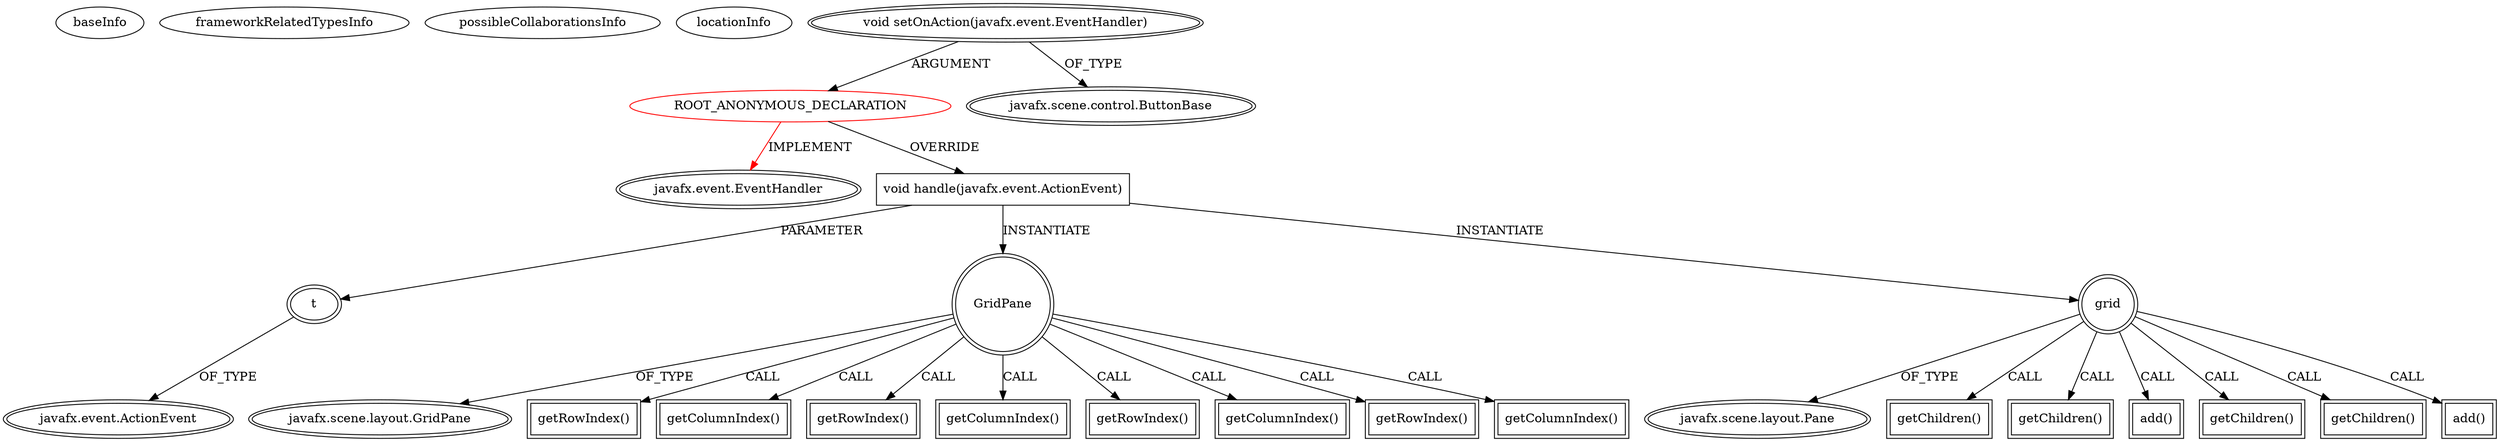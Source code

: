 digraph {
baseInfo[graphId=2382,category="extension_graph",isAnonymous=true,possibleRelation=false]
frameworkRelatedTypesInfo[0="javafx.event.EventHandler"]
possibleCollaborationsInfo[]
locationInfo[projectName="davelet-InternationalChess-JavaFX2",filePath="/davelet-InternationalChess-JavaFX2/InternationalChess-JavaFX2-master/src/cn/davelet/internationalchess/InternationalChess.java",contextSignature="void start(javafx.stage.Stage)",graphId="2382"]
0[label="ROOT_ANONYMOUS_DECLARATION",vertexType="ROOT_ANONYMOUS_DECLARATION",isFrameworkType=false,color=red]
1[label="javafx.event.EventHandler",vertexType="FRAMEWORK_INTERFACE_TYPE",isFrameworkType=true,peripheries=2]
2[label="void setOnAction(javafx.event.EventHandler)",vertexType="OUTSIDE_CALL",isFrameworkType=true,peripheries=2]
3[label="javafx.scene.control.ButtonBase",vertexType="FRAMEWORK_CLASS_TYPE",isFrameworkType=true,peripheries=2]
4[label="void handle(javafx.event.ActionEvent)",vertexType="OVERRIDING_METHOD_DECLARATION",isFrameworkType=false,shape=box]
5[label="t",vertexType="PARAMETER_DECLARATION",isFrameworkType=true,peripheries=2]
6[label="javafx.event.ActionEvent",vertexType="FRAMEWORK_CLASS_TYPE",isFrameworkType=true,peripheries=2]
7[label="GridPane",vertexType="VARIABLE_EXPRESION",isFrameworkType=true,peripheries=2,shape=circle]
9[label="javafx.scene.layout.GridPane",vertexType="FRAMEWORK_CLASS_TYPE",isFrameworkType=true,peripheries=2]
8[label="getRowIndex()",vertexType="INSIDE_CALL",isFrameworkType=true,peripheries=2,shape=box]
11[label="getColumnIndex()",vertexType="INSIDE_CALL",isFrameworkType=true,peripheries=2,shape=box]
13[label="getRowIndex()",vertexType="INSIDE_CALL",isFrameworkType=true,peripheries=2,shape=box]
15[label="getColumnIndex()",vertexType="INSIDE_CALL",isFrameworkType=true,peripheries=2,shape=box]
16[label="grid",vertexType="VARIABLE_EXPRESION",isFrameworkType=true,peripheries=2,shape=circle]
18[label="javafx.scene.layout.Pane",vertexType="FRAMEWORK_CLASS_TYPE",isFrameworkType=true,peripheries=2]
17[label="getChildren()",vertexType="INSIDE_CALL",isFrameworkType=true,peripheries=2,shape=box]
20[label="getChildren()",vertexType="INSIDE_CALL",isFrameworkType=true,peripheries=2,shape=box]
22[label="add()",vertexType="INSIDE_CALL",isFrameworkType=true,peripheries=2,shape=box]
24[label="getRowIndex()",vertexType="INSIDE_CALL",isFrameworkType=true,peripheries=2,shape=box]
26[label="getColumnIndex()",vertexType="INSIDE_CALL",isFrameworkType=true,peripheries=2,shape=box]
28[label="getRowIndex()",vertexType="INSIDE_CALL",isFrameworkType=true,peripheries=2,shape=box]
30[label="getColumnIndex()",vertexType="INSIDE_CALL",isFrameworkType=true,peripheries=2,shape=box]
32[label="getChildren()",vertexType="INSIDE_CALL",isFrameworkType=true,peripheries=2,shape=box]
34[label="getChildren()",vertexType="INSIDE_CALL",isFrameworkType=true,peripheries=2,shape=box]
36[label="add()",vertexType="INSIDE_CALL",isFrameworkType=true,peripheries=2,shape=box]
0->1[label="IMPLEMENT",color=red]
2->0[label="ARGUMENT"]
2->3[label="OF_TYPE"]
0->4[label="OVERRIDE"]
5->6[label="OF_TYPE"]
4->5[label="PARAMETER"]
4->7[label="INSTANTIATE"]
7->9[label="OF_TYPE"]
7->8[label="CALL"]
7->11[label="CALL"]
7->13[label="CALL"]
7->15[label="CALL"]
4->16[label="INSTANTIATE"]
16->18[label="OF_TYPE"]
16->17[label="CALL"]
16->20[label="CALL"]
16->22[label="CALL"]
7->24[label="CALL"]
7->26[label="CALL"]
7->28[label="CALL"]
7->30[label="CALL"]
16->32[label="CALL"]
16->34[label="CALL"]
16->36[label="CALL"]
}
